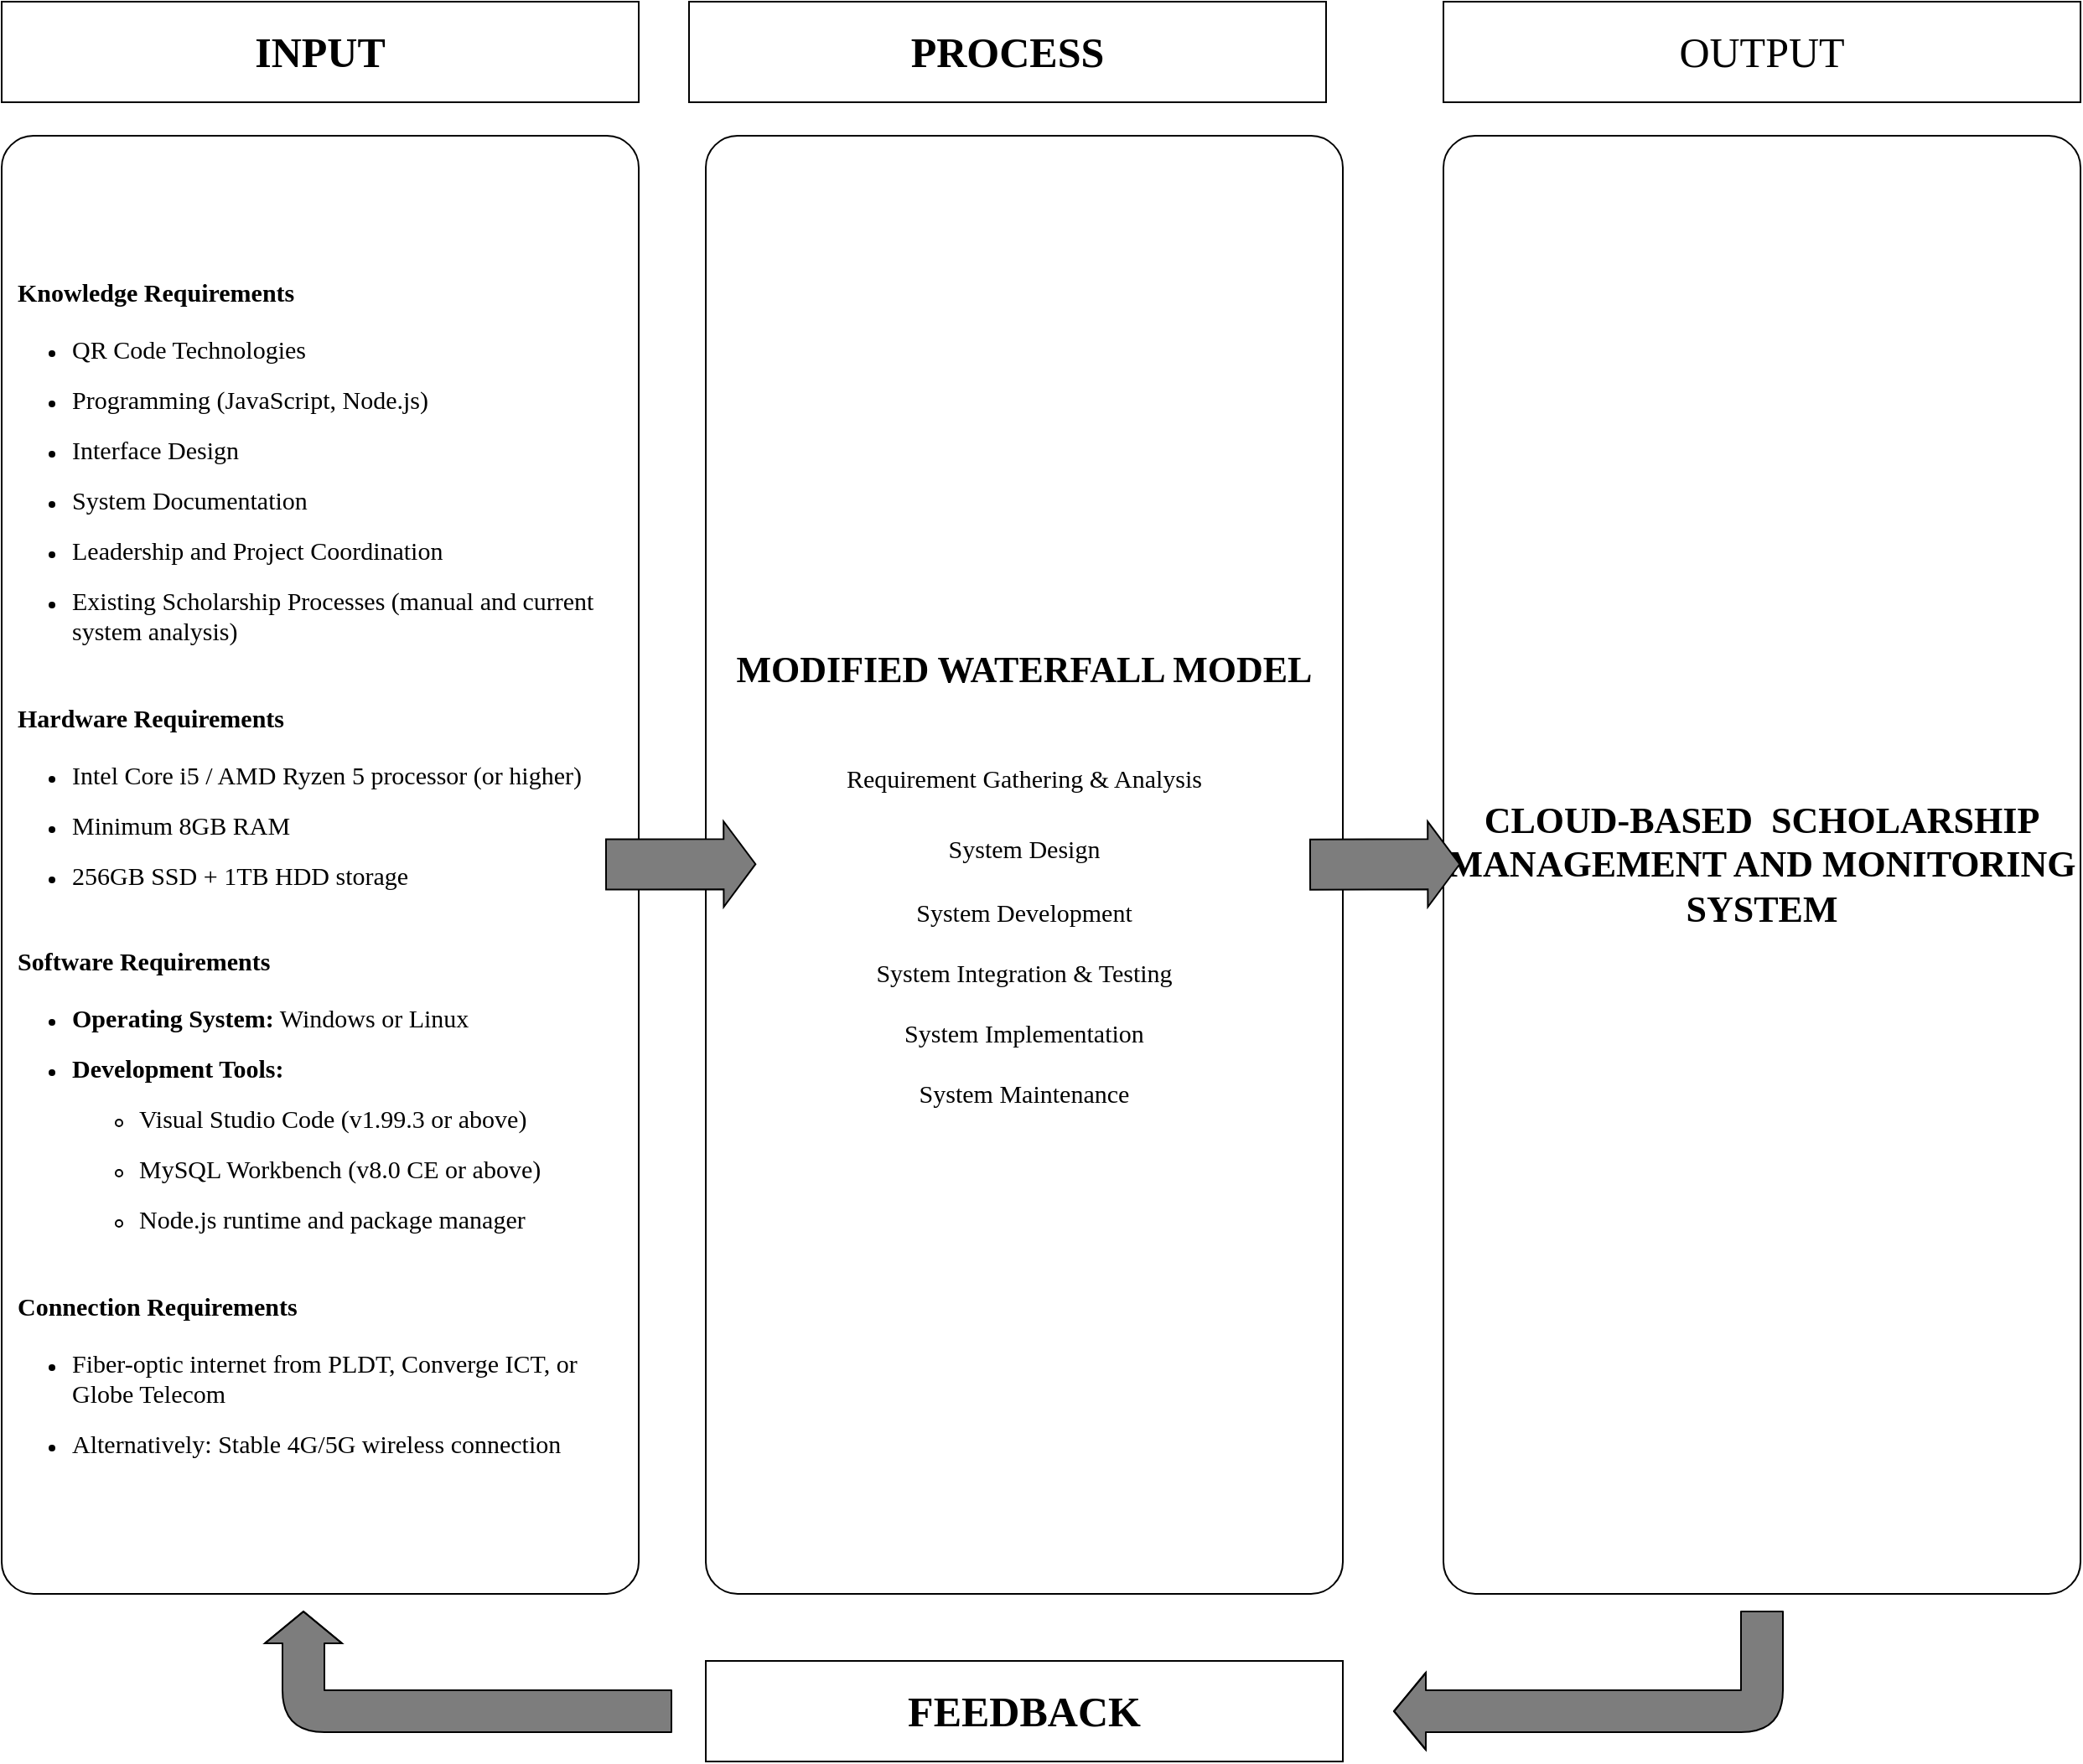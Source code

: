 <mxfile version="27.0.5">
  <diagram name="Page-1" id="23hs8EUwEtsupkScc3u0">
    <mxGraphModel dx="2522" dy="1377" grid="1" gridSize="10" guides="1" tooltips="1" connect="1" arrows="1" fold="1" page="1" pageScale="1" pageWidth="1100" pageHeight="1700" math="0" shadow="0">
      <root>
        <mxCell id="0" />
        <mxCell id="1" parent="0" />
        <mxCell id="B2qCHiAIktYOESWins9c-1" value="&lt;h4 data-end=&quot;250&quot; data-start=&quot;220&quot;&gt;&lt;font face=&quot;Lucida Console&quot; style=&quot;font-size: 15px;&quot;&gt;&lt;span style=&quot;&quot; class=&quot;_fadeIn_m1hgl_8&quot;&gt;&amp;nbsp; Knowledge &lt;/span&gt;&lt;span style=&quot;&quot; class=&quot;_fadeIn_m1hgl_8&quot;&gt;Requirements&lt;/span&gt;&lt;/font&gt;&lt;/h4&gt;&lt;ul data-end=&quot;471&quot; data-start=&quot;251&quot;&gt;&lt;li data-end=&quot;275&quot; data-start=&quot;251&quot;&gt;&lt;p data-end=&quot;275&quot; data-start=&quot;253&quot;&gt;&lt;font face=&quot;Lucida Console&quot; style=&quot;font-size: 15px;&quot;&gt;&lt;span class=&quot;_fadeIn_m1hgl_8&quot;&gt;QR &lt;/span&gt;&lt;span class=&quot;_fadeIn_m1hgl_8&quot;&gt;Code &lt;/span&gt;&lt;span class=&quot;_fadeIn_m1hgl_8&quot;&gt;Technologies&lt;/span&gt;&lt;/font&gt;&lt;/p&gt;&lt;/li&gt;&lt;li data-end=&quot;313&quot; data-start=&quot;276&quot;&gt;&lt;p data-end=&quot;313&quot; data-start=&quot;278&quot;&gt;&lt;font face=&quot;Lucida Console&quot; style=&quot;font-size: 15px;&quot;&gt;&lt;span class=&quot;_fadeIn_m1hgl_8&quot;&gt;Programming (&lt;/span&gt;&lt;span class=&quot;_fadeIn_m1hgl_8&quot;&gt;JavaScript, &lt;/span&gt;&lt;span class=&quot;_fadeIn_m1hgl_8&quot;&gt;Node.&lt;/span&gt;&lt;span class=&quot;_fadeIn_m1hgl_8&quot;&gt;js)&lt;/span&gt;&lt;/font&gt;&lt;/p&gt;&lt;/li&gt;&lt;li data-end=&quot;334&quot; data-start=&quot;314&quot;&gt;&lt;p data-end=&quot;334&quot; data-start=&quot;316&quot;&gt;&lt;font face=&quot;Lucida Console&quot; style=&quot;font-size: 15px;&quot;&gt;&lt;span class=&quot;_fadeIn_m1hgl_8&quot;&gt;Interface &lt;/span&gt;&lt;span class=&quot;_fadeIn_m1hgl_8&quot;&gt;Design&lt;/span&gt;&lt;/font&gt;&lt;/p&gt;&lt;/li&gt;&lt;li data-end=&quot;359&quot; data-start=&quot;335&quot;&gt;&lt;p data-end=&quot;359&quot; data-start=&quot;337&quot;&gt;&lt;font face=&quot;Lucida Console&quot; style=&quot;font-size: 15px;&quot;&gt;&lt;span class=&quot;_fadeIn_m1hgl_8&quot;&gt;System &lt;/span&gt;&lt;span class=&quot;_fadeIn_m1hgl_8&quot;&gt;Documentation&lt;/span&gt;&lt;/font&gt;&lt;/p&gt;&lt;/li&gt;&lt;li data-end=&quot;399&quot; data-start=&quot;360&quot;&gt;&lt;p data-end=&quot;399&quot; data-start=&quot;362&quot;&gt;&lt;font face=&quot;Lucida Console&quot; style=&quot;font-size: 15px;&quot;&gt;&lt;span class=&quot;_fadeIn_m1hgl_8&quot;&gt;Leadership &lt;/span&gt;&lt;span class=&quot;_fadeIn_m1hgl_8&quot;&gt;and &lt;/span&gt;&lt;span class=&quot;_fadeIn_m1hgl_8&quot;&gt;Project &lt;/span&gt;&lt;span class=&quot;_fadeIn_m1hgl_8&quot;&gt;Coordination&lt;/span&gt;&lt;/font&gt;&lt;/p&gt;&lt;/li&gt;&lt;li data-end=&quot;471&quot; data-start=&quot;400&quot;&gt;&lt;p data-end=&quot;471&quot; data-start=&quot;402&quot;&gt;&lt;font face=&quot;Lucida Console&quot; style=&quot;font-size: 15px;&quot;&gt;&lt;span class=&quot;_fadeIn_m1hgl_8&quot;&gt;Existing &lt;/span&gt;&lt;span class=&quot;_fadeIn_m1hgl_8&quot;&gt;Scholarship &lt;/span&gt;&lt;span class=&quot;_fadeIn_m1hgl_8&quot;&gt;Processes (&lt;/span&gt;&lt;span class=&quot;_fadeIn_m1hgl_8&quot;&gt;manual &lt;/span&gt;&lt;span class=&quot;_fadeIn_m1hgl_8&quot;&gt;and &lt;/span&gt;&lt;span class=&quot;_fadeIn_m1hgl_8&quot;&gt;current &lt;/span&gt;&lt;span class=&quot;_fadeIn_m1hgl_8&quot;&gt;system &lt;/span&gt;&lt;span class=&quot;_fadeIn_m1hgl_8&quot;&gt;analysis)&lt;br&gt;&lt;br&gt;&lt;/span&gt;&lt;/font&gt;&lt;/p&gt;&lt;/li&gt;&lt;/ul&gt;&lt;h4 data-end=&quot;502&quot; data-start=&quot;473&quot;&gt;&lt;font face=&quot;Lucida Console&quot; style=&quot;font-size: 15px;&quot;&gt;&lt;span class=&quot;_fadeIn_m1hgl_8&quot;&gt;&amp;nbsp; Hardware &lt;/span&gt;&lt;span class=&quot;_fadeIn_m1hgl_8&quot;&gt;Requirements&lt;/span&gt;&lt;/font&gt;&lt;/h4&gt;&lt;ul data-end=&quot;608&quot; data-start=&quot;503&quot;&gt;&lt;li data-end=&quot;556&quot; data-start=&quot;503&quot;&gt;&lt;p data-end=&quot;556&quot; data-start=&quot;505&quot;&gt;&lt;font face=&quot;Lucida Console&quot; style=&quot;font-size: 15px;&quot;&gt;&lt;span class=&quot;_fadeIn_m1hgl_8&quot;&gt;Intel &lt;/span&gt;&lt;span class=&quot;_fadeIn_m1hgl_8&quot;&gt;Core &lt;/span&gt;&lt;span class=&quot;_fadeIn_m1hgl_8&quot;&gt;i5 / &lt;/span&gt;&lt;span class=&quot;_fadeIn_m1hgl_8&quot;&gt;AMD &lt;/span&gt;&lt;span class=&quot;_fadeIn_m1hgl_8&quot;&gt;Ryzen &lt;/span&gt;&lt;span class=&quot;_fadeIn_m1hgl_8&quot;&gt;5 &lt;/span&gt;&lt;span class=&quot;_fadeIn_m1hgl_8&quot;&gt;processor (&lt;/span&gt;&lt;span class=&quot;_fadeIn_m1hgl_8&quot;&gt;or &lt;/span&gt;&lt;span class=&quot;_fadeIn_m1hgl_8&quot;&gt;higher)&lt;/span&gt;&lt;/font&gt;&lt;/p&gt;&lt;/li&gt;&lt;li data-end=&quot;576&quot; data-start=&quot;557&quot;&gt;&lt;p data-end=&quot;576&quot; data-start=&quot;559&quot;&gt;&lt;font face=&quot;Lucida Console&quot; style=&quot;font-size: 15px;&quot;&gt;&lt;span class=&quot;_fadeIn_m1hgl_8&quot;&gt;Minimum &lt;/span&gt;&lt;span class=&quot;_fadeIn_m1hgl_8&quot;&gt;8GB &lt;/span&gt;&lt;span class=&quot;_fadeIn_m1hgl_8&quot;&gt;RAM&lt;/span&gt;&lt;/font&gt;&lt;/p&gt;&lt;/li&gt;&lt;li data-end=&quot;608&quot; data-start=&quot;577&quot;&gt;&lt;p data-end=&quot;608&quot; data-start=&quot;579&quot;&gt;&lt;font face=&quot;Lucida Console&quot; style=&quot;font-size: 15px;&quot;&gt;&lt;span class=&quot;_fadeIn_m1hgl_8&quot;&gt;256GB &lt;/span&gt;&lt;span class=&quot;_fadeIn_m1hgl_8&quot;&gt;SSD + &lt;/span&gt;&lt;span class=&quot;_fadeIn_m1hgl_8&quot;&gt;1TB &lt;/span&gt;&lt;span class=&quot;_fadeIn_m1hgl_8&quot;&gt;HDD &lt;/span&gt;&lt;span class=&quot;_fadeIn_m1hgl_8&quot;&gt;storage&lt;br&gt;&lt;br&gt;&lt;/span&gt;&lt;/font&gt;&lt;/p&gt;&lt;/li&gt;&lt;/ul&gt;&lt;h4 data-end=&quot;639&quot; data-start=&quot;610&quot;&gt;&lt;font face=&quot;Lucida Console&quot; style=&quot;font-size: 15px;&quot;&gt;&lt;span class=&quot;_fadeIn_m1hgl_8&quot;&gt;&amp;nbsp; Software &lt;/span&gt;&lt;span class=&quot;_fadeIn_m1hgl_8&quot;&gt;Requirements&lt;/span&gt;&lt;/font&gt;&lt;/h4&gt;&lt;ul data-end=&quot;836&quot; data-start=&quot;640&quot;&gt;&lt;li data-end=&quot;682&quot; data-start=&quot;640&quot;&gt;&lt;p data-end=&quot;682&quot; data-start=&quot;642&quot;&gt;&lt;font face=&quot;Lucida Console&quot; style=&quot;font-size: 15px;&quot;&gt;&lt;strong data-end=&quot;663&quot; data-start=&quot;642&quot;&gt;&lt;span class=&quot;_fadeIn_m1hgl_8&quot;&gt;Operating &lt;/span&gt;&lt;span class=&quot;_fadeIn_m1hgl_8&quot;&gt;System:&lt;/span&gt;&lt;/strong&gt;&lt;span class=&quot;_fadeIn_m1hgl_8&quot;&gt; &lt;/span&gt;&lt;span class=&quot;_fadeIn_m1hgl_8&quot;&gt;Windows &lt;/span&gt;&lt;span class=&quot;_fadeIn_m1hgl_8&quot;&gt;or &lt;/span&gt;&lt;span class=&quot;_fadeIn_m1hgl_8&quot;&gt;Linux&lt;/span&gt;&lt;/font&gt;&lt;/p&gt;&lt;/li&gt;&lt;li data-end=&quot;836&quot; data-start=&quot;683&quot;&gt;&lt;p data-end=&quot;709&quot; data-start=&quot;685&quot;&gt;&lt;strong data-end=&quot;707&quot; data-start=&quot;685&quot;&gt;&lt;font face=&quot;Lucida Console&quot; style=&quot;font-size: 15px;&quot;&gt;&lt;span class=&quot;_fadeIn_m1hgl_8&quot;&gt;Development &lt;/span&gt;&lt;span class=&quot;_fadeIn_m1hgl_8&quot;&gt;Tools:&lt;/span&gt;&lt;/font&gt;&lt;/strong&gt;&lt;/p&gt;&lt;ul data-end=&quot;836&quot; data-start=&quot;712&quot;&gt;&lt;li data-end=&quot;753&quot; data-start=&quot;712&quot;&gt;&lt;p data-end=&quot;753&quot; data-start=&quot;714&quot;&gt;&lt;font face=&quot;Lucida Console&quot; style=&quot;font-size: 15px;&quot;&gt;&lt;span class=&quot;_fadeIn_m1hgl_8&quot;&gt;Visual &lt;/span&gt;&lt;span class=&quot;_fadeIn_m1hgl_8&quot;&gt;Studio &lt;/span&gt;&lt;span class=&quot;_fadeIn_m1hgl_8&quot;&gt;Code (&lt;/span&gt;&lt;span class=&quot;_fadeIn_m1hgl_8&quot;&gt;v1.99.3 &lt;/span&gt;&lt;span class=&quot;_fadeIn_m1hgl_8&quot;&gt;or &lt;/span&gt;&lt;span class=&quot;_fadeIn_m1hgl_8&quot;&gt;above)&lt;/span&gt;&lt;/font&gt;&lt;/p&gt;&lt;/li&gt;&lt;li data-end=&quot;794&quot; data-start=&quot;756&quot;&gt;&lt;p data-end=&quot;794&quot; data-start=&quot;758&quot;&gt;&lt;font face=&quot;Lucida Console&quot; style=&quot;font-size: 15px;&quot;&gt;&lt;span class=&quot;_fadeIn_m1hgl_8&quot;&gt;MySQL &lt;/span&gt;&lt;span class=&quot;_fadeIn_m1hgl_8&quot;&gt;Workbench (&lt;/span&gt;&lt;span class=&quot;_fadeIn_m1hgl_8&quot;&gt;v8.0 &lt;/span&gt;&lt;span class=&quot;_fadeIn_m1hgl_8&quot;&gt;CE &lt;/span&gt;&lt;span class=&quot;_fadeIn_m1hgl_8&quot;&gt;or &lt;/span&gt;&lt;span class=&quot;_fadeIn_m1hgl_8&quot;&gt;above)&lt;/span&gt;&lt;/font&gt;&lt;/p&gt;&lt;/li&gt;&lt;li data-end=&quot;836&quot; data-start=&quot;797&quot;&gt;&lt;p data-end=&quot;836&quot; data-start=&quot;799&quot;&gt;&lt;font face=&quot;Lucida Console&quot; style=&quot;font-size: 15px;&quot;&gt;&lt;span class=&quot;_fadeIn_m1hgl_8&quot;&gt;Node.&lt;/span&gt;&lt;span class=&quot;_fadeIn_m1hgl_8&quot;&gt;js &lt;/span&gt;&lt;span class=&quot;_fadeIn_m1hgl_8&quot;&gt;runtime &lt;/span&gt;&lt;span class=&quot;_fadeIn_m1hgl_8&quot;&gt;and &lt;/span&gt;&lt;span class=&quot;_fadeIn_m1hgl_8&quot;&gt;package &lt;/span&gt;&lt;span class=&quot;_fadeIn_m1hgl_8&quot;&gt;manager&lt;br&gt;&lt;br&gt;&lt;/span&gt;&lt;/font&gt;&lt;/p&gt;&lt;/li&gt;&lt;/ul&gt;&lt;/li&gt;&lt;/ul&gt;&lt;h4 data-end=&quot;869&quot; data-start=&quot;838&quot;&gt;&lt;font face=&quot;Lucida Console&quot; style=&quot;font-size: 15px;&quot;&gt;&lt;span class=&quot;_fadeIn_m1hgl_8&quot;&gt;&amp;nbsp; Connection &lt;/span&gt;&lt;span class=&quot;_fadeIn_m1hgl_8&quot;&gt;Requirements&lt;/span&gt;&lt;/font&gt;&lt;/h4&gt;&lt;ul data-end=&quot;988&quot; data-start=&quot;870&quot;&gt;&lt;li data-end=&quot;936&quot; data-start=&quot;870&quot;&gt;&lt;p data-end=&quot;936&quot; data-start=&quot;872&quot;&gt;&lt;font face=&quot;Lucida Console&quot; style=&quot;font-size: 15px;&quot;&gt;&lt;span class=&quot;_fadeIn_m1hgl_8&quot;&gt;Fiber-&lt;/span&gt;&lt;span class=&quot;_fadeIn_m1hgl_8&quot;&gt;optic &lt;/span&gt;&lt;span class=&quot;_fadeIn_m1hgl_8&quot;&gt;internet &lt;/span&gt;&lt;span class=&quot;_fadeIn_m1hgl_8&quot;&gt;from &lt;/span&gt;&lt;span class=&quot;_fadeIn_m1hgl_8&quot;&gt;PLDT, &lt;/span&gt;&lt;span class=&quot;_fadeIn_m1hgl_8&quot;&gt;Converge &lt;/span&gt;&lt;span class=&quot;_fadeIn_m1hgl_8&quot;&gt;ICT, &lt;/span&gt;&lt;span class=&quot;_fadeIn_m1hgl_8&quot;&gt;or &lt;/span&gt;&lt;span class=&quot;_fadeIn_m1hgl_8&quot;&gt;Globe &lt;/span&gt;&lt;span class=&quot;_fadeIn_m1hgl_8&quot;&gt;Telecom&lt;/span&gt;&lt;/font&gt;&lt;/p&gt;&lt;/li&gt;&lt;li data-end=&quot;988&quot; data-start=&quot;937&quot;&gt;&lt;p data-end=&quot;988&quot; data-start=&quot;939&quot;&gt;&lt;font face=&quot;Lucida Console&quot; style=&quot;font-size: 15px;&quot;&gt;&lt;span style=&quot;&quot; class=&quot;_fadeIn_m1hgl_8&quot;&gt;Alternatively: &lt;/span&gt;&lt;span style=&quot;&quot; class=&quot;_fadeIn_m1hgl_8&quot;&gt;Stable &lt;/span&gt;&lt;span style=&quot;&quot; class=&quot;_fadeIn_m1hgl_8&quot;&gt;4G/&lt;/span&gt;&lt;span style=&quot;&quot; class=&quot;_fadeIn_m1hgl_8&quot;&gt;5G &lt;/span&gt;&lt;span style=&quot;&quot; class=&quot;_fadeIn_m1hgl_8&quot;&gt;wireless &lt;/span&gt;&lt;span style=&quot;&quot; class=&quot;_fadeIn_m1hgl_8&quot;&gt;connection&lt;/span&gt;&lt;/font&gt;&lt;/p&gt;&lt;/li&gt;&lt;/ul&gt;" style="rounded=1;whiteSpace=wrap;html=1;align=left;arcSize=5;" vertex="1" parent="1">
          <mxGeometry x="20" y="90" width="380" height="870" as="geometry" />
        </mxCell>
        <mxCell id="B2qCHiAIktYOESWins9c-3" value="&lt;h4 data-end=&quot;250&quot; data-start=&quot;220&quot;&gt;&lt;font face=&quot;Lucida Console&quot;&gt;&lt;span style=&quot;font-size: 22px;&quot;&gt;MODIFIED WATERFALL MODEL&lt;/span&gt;&lt;/font&gt;&lt;/h4&gt;&lt;div&gt;&lt;font face=&quot;Lucida Console&quot;&gt;&lt;span style=&quot;font-size: 22px;&quot;&gt;&lt;br&gt;&lt;/span&gt;&lt;/font&gt;&lt;/div&gt;&lt;div&gt;&lt;span style=&quot;font-family: &amp;quot;Lucida Console&amp;quot;; font-size: 15px;&quot;&gt;Requirement Gathering &amp;amp; Analysis&lt;br&gt;&lt;br&gt;&lt;/span&gt;&lt;span style=&quot;font-family: &amp;quot;Lucida Console&amp;quot;; font-size: 15px;&quot;&gt;System Design&lt;/span&gt;&lt;span style=&quot;font-family: &amp;quot;Lucida Console&amp;quot;; font-size: 15px;&quot;&gt;&lt;/span&gt;&lt;font face=&quot;Lucida Console&quot;&gt;&lt;span style=&quot;font-size: 22px;&quot;&gt;&lt;/span&gt;&lt;/font&gt;&lt;/div&gt;&lt;div&gt;&lt;span style=&quot;font-family: &amp;quot;Lucida Console&amp;quot;; font-size: 15px;&quot;&gt;&lt;br&gt;&lt;/span&gt;&lt;/div&gt;&lt;div&gt;&lt;span style=&quot;font-family: &amp;quot;Lucida Console&amp;quot;; font-size: 15px;&quot;&gt;System Development&lt;br&gt;&lt;br&gt;&lt;/span&gt;&lt;span style=&quot;font-family: &amp;quot;Lucida Console&amp;quot;; font-size: 15px;&quot;&gt;System Integration &amp;amp; Testing&lt;br&gt;&lt;br&gt;&lt;/span&gt;&lt;span style=&quot;font-family: &amp;quot;Lucida Console&amp;quot;; font-size: 15px;&quot;&gt;System Implementation&lt;br&gt;&lt;br&gt;&lt;/span&gt;&lt;span style=&quot;font-family: &amp;quot;Lucida Console&amp;quot;; font-size: 15px;&quot;&gt;System Maintenance&lt;/span&gt;&lt;span style=&quot;font-family: &amp;quot;Lucida Console&amp;quot;; font-size: 15px;&quot;&gt;&lt;/span&gt;&lt;span style=&quot;font-family: &amp;quot;Lucida Console&amp;quot;; font-size: 15px;&quot;&gt;&lt;/span&gt;&lt;span style=&quot;font-family: &amp;quot;Lucida Console&amp;quot;; font-size: 15px;&quot;&gt;&lt;/span&gt;&lt;span style=&quot;font-family: &amp;quot;Lucida Console&amp;quot;; font-size: 15px;&quot;&gt;&lt;/span&gt;&lt;/div&gt;" style="rounded=1;whiteSpace=wrap;html=1;align=center;arcSize=5;" vertex="1" parent="1">
          <mxGeometry x="440" y="90" width="380" height="870" as="geometry" />
        </mxCell>
        <mxCell id="B2qCHiAIktYOESWins9c-4" value="&lt;h4 data-end=&quot;250&quot; data-start=&quot;220&quot;&gt;&lt;font face=&quot;Lucida Console&quot; style=&quot;font-size: 22px;&quot;&gt;CLOUD-BASED&amp;nbsp; SCHOLARSHIP MANAGEMENT AND MONITORING SYSTEM&lt;/font&gt;&lt;/h4&gt;" style="rounded=1;whiteSpace=wrap;html=1;align=center;arcSize=5;" vertex="1" parent="1">
          <mxGeometry x="880" y="90" width="380" height="870" as="geometry" />
        </mxCell>
        <mxCell id="B2qCHiAIktYOESWins9c-5" value="&lt;b&gt;INPUT&lt;/b&gt;" style="rounded=0;whiteSpace=wrap;html=1;fontFamily=Lucida Console;fontSize=25;" vertex="1" parent="1">
          <mxGeometry x="20" y="10" width="380" height="60" as="geometry" />
        </mxCell>
        <mxCell id="B2qCHiAIktYOESWins9c-6" value="&lt;font style=&quot;font-size: 25px;&quot; face=&quot;Lucida Console&quot;&gt;&lt;b style=&quot;&quot;&gt;PROCESS&lt;/b&gt;&lt;/font&gt;" style="rounded=0;whiteSpace=wrap;html=1;" vertex="1" parent="1">
          <mxGeometry x="430" y="10" width="380" height="60" as="geometry" />
        </mxCell>
        <mxCell id="B2qCHiAIktYOESWins9c-7" value="&lt;font style=&quot;font-size: 25px;&quot; face=&quot;Lucida Console&quot;&gt;OUTPUT&lt;/font&gt;" style="rounded=0;whiteSpace=wrap;html=1;" vertex="1" parent="1">
          <mxGeometry x="880" y="10" width="380" height="60" as="geometry" />
        </mxCell>
        <mxCell id="B2qCHiAIktYOESWins9c-9" value="&lt;font face=&quot;Lucida Console&quot;&gt;&lt;span style=&quot;font-size: 25px;&quot;&gt;&lt;b&gt;FEEDBACK&lt;/b&gt;&lt;/span&gt;&lt;/font&gt;" style="rounded=0;whiteSpace=wrap;html=1;" vertex="1" parent="1">
          <mxGeometry x="440" y="1000" width="380" height="60" as="geometry" />
        </mxCell>
        <mxCell id="B2qCHiAIktYOESWins9c-10" value="" style="shape=flexArrow;endArrow=classic;html=1;rounded=1;width=25;fillColor=light-dark(#7d7d7d, #ededed);" edge="1" parent="1">
          <mxGeometry width="50" height="50" relative="1" as="geometry">
            <mxPoint x="420" y="1030" as="sourcePoint" />
            <mxPoint x="200" y="970" as="targetPoint" />
            <Array as="points">
              <mxPoint x="200" y="1030" />
            </Array>
          </mxGeometry>
        </mxCell>
        <mxCell id="B2qCHiAIktYOESWins9c-11" value="" style="shape=flexArrow;endArrow=classic;html=1;rounded=1;width=25;fillColor=light-dark(#7d7d7d, #ededed);" edge="1" parent="1">
          <mxGeometry width="50" height="50" relative="1" as="geometry">
            <mxPoint x="1070" y="970" as="sourcePoint" />
            <mxPoint x="850" y="1030" as="targetPoint" />
            <Array as="points">
              <mxPoint x="1070" y="1030" />
            </Array>
          </mxGeometry>
        </mxCell>
        <mxCell id="B2qCHiAIktYOESWins9c-13" value="" style="shape=flexArrow;endArrow=classic;html=1;rounded=0;width=30;entryX=0.132;entryY=0.563;entryDx=0;entryDy=0;entryPerimeter=0;fillColor=light-dark(#7d7d7d, #ededed);" edge="1" parent="1">
          <mxGeometry width="50" height="50" relative="1" as="geometry">
            <mxPoint x="380" y="524.77" as="sourcePoint" />
            <mxPoint x="470.16" y="524.58" as="targetPoint" />
          </mxGeometry>
        </mxCell>
        <mxCell id="B2qCHiAIktYOESWins9c-15" value="" style="shape=flexArrow;endArrow=classic;html=1;rounded=0;width=30;entryX=0.132;entryY=0.563;entryDx=0;entryDy=0;entryPerimeter=0;fillColor=light-dark(#7d7d7d, #ededed);" edge="1" parent="1">
          <mxGeometry width="50" height="50" relative="1" as="geometry">
            <mxPoint x="800" y="524.82" as="sourcePoint" />
            <mxPoint x="890.16" y="524.63" as="targetPoint" />
          </mxGeometry>
        </mxCell>
      </root>
    </mxGraphModel>
  </diagram>
</mxfile>
